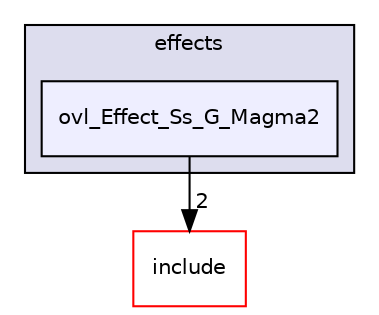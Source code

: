 digraph "src/overlays/effects/ovl_Effect_Ss_G_Magma2" {
  compound=true
  node [ fontsize="10", fontname="Helvetica"];
  edge [ labelfontsize="10", labelfontname="Helvetica"];
  subgraph clusterdir_d7d63ed29fdd4206bb68b2cd46ee04ef {
    graph [ bgcolor="#ddddee", pencolor="black", label="effects" fontname="Helvetica", fontsize="10", URL="dir_d7d63ed29fdd4206bb68b2cd46ee04ef.html"]
  dir_3cab982fa7e21fdf19441170b5e2c613 [shape=box, label="ovl_Effect_Ss_G_Magma2", style="filled", fillcolor="#eeeeff", pencolor="black", URL="dir_3cab982fa7e21fdf19441170b5e2c613.html"];
  }
  dir_d44c64559bbebec7f509842c48db8b23 [shape=box label="include" fillcolor="white" style="filled" color="red" URL="dir_d44c64559bbebec7f509842c48db8b23.html"];
  dir_3cab982fa7e21fdf19441170b5e2c613->dir_d44c64559bbebec7f509842c48db8b23 [headlabel="2", labeldistance=1.5 headhref="dir_000460_000000.html"];
}
